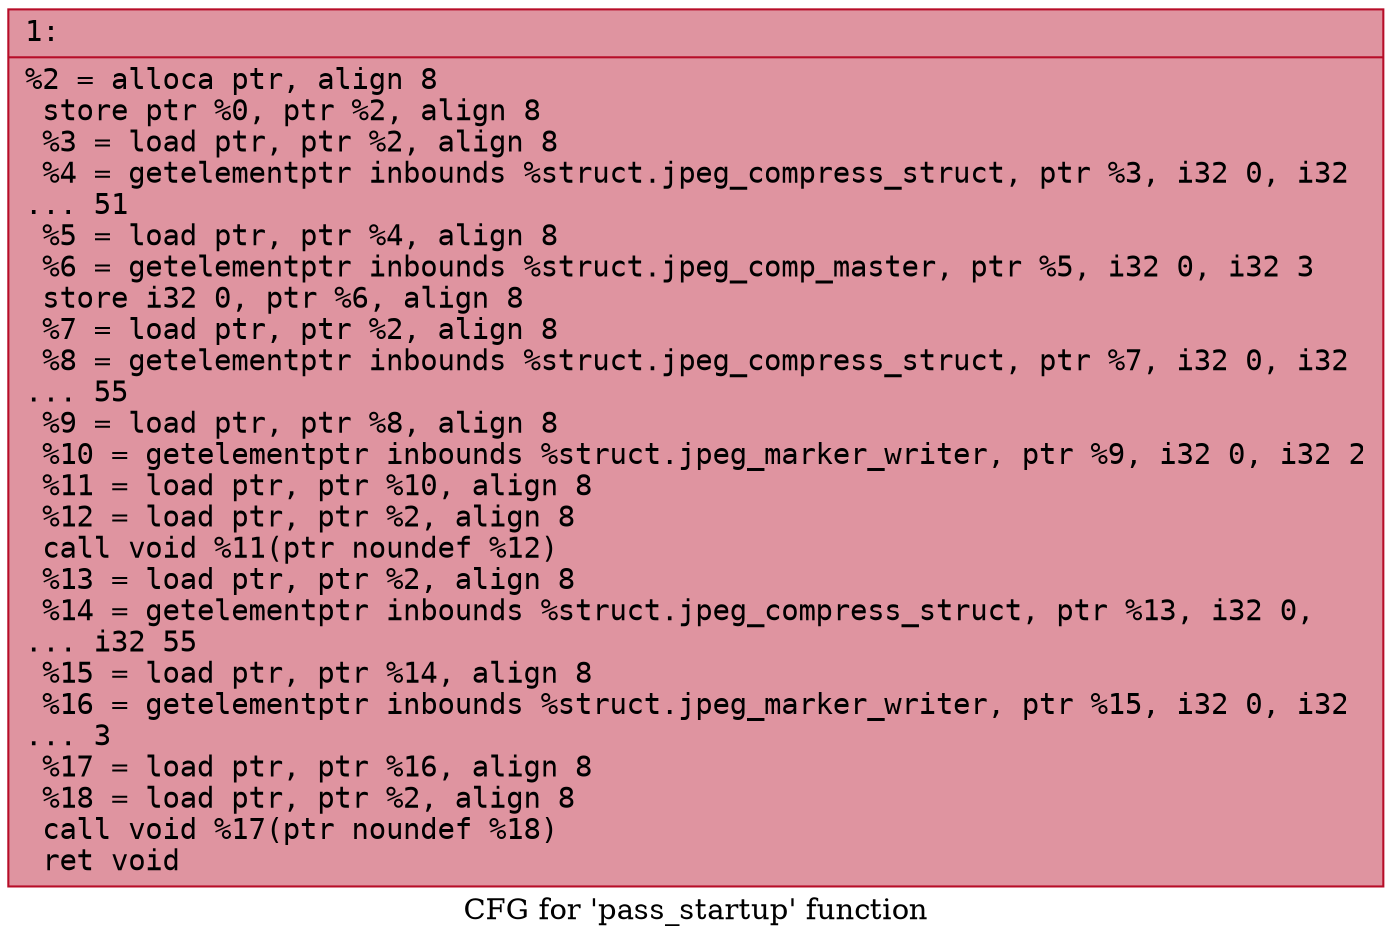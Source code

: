 digraph "CFG for 'pass_startup' function" {
	label="CFG for 'pass_startup' function";

	Node0x600002416da0 [shape=record,color="#b70d28ff", style=filled, fillcolor="#b70d2870" fontname="Courier",label="{1:\l|  %2 = alloca ptr, align 8\l  store ptr %0, ptr %2, align 8\l  %3 = load ptr, ptr %2, align 8\l  %4 = getelementptr inbounds %struct.jpeg_compress_struct, ptr %3, i32 0, i32\l... 51\l  %5 = load ptr, ptr %4, align 8\l  %6 = getelementptr inbounds %struct.jpeg_comp_master, ptr %5, i32 0, i32 3\l  store i32 0, ptr %6, align 8\l  %7 = load ptr, ptr %2, align 8\l  %8 = getelementptr inbounds %struct.jpeg_compress_struct, ptr %7, i32 0, i32\l... 55\l  %9 = load ptr, ptr %8, align 8\l  %10 = getelementptr inbounds %struct.jpeg_marker_writer, ptr %9, i32 0, i32 2\l  %11 = load ptr, ptr %10, align 8\l  %12 = load ptr, ptr %2, align 8\l  call void %11(ptr noundef %12)\l  %13 = load ptr, ptr %2, align 8\l  %14 = getelementptr inbounds %struct.jpeg_compress_struct, ptr %13, i32 0,\l... i32 55\l  %15 = load ptr, ptr %14, align 8\l  %16 = getelementptr inbounds %struct.jpeg_marker_writer, ptr %15, i32 0, i32\l... 3\l  %17 = load ptr, ptr %16, align 8\l  %18 = load ptr, ptr %2, align 8\l  call void %17(ptr noundef %18)\l  ret void\l}"];
}

